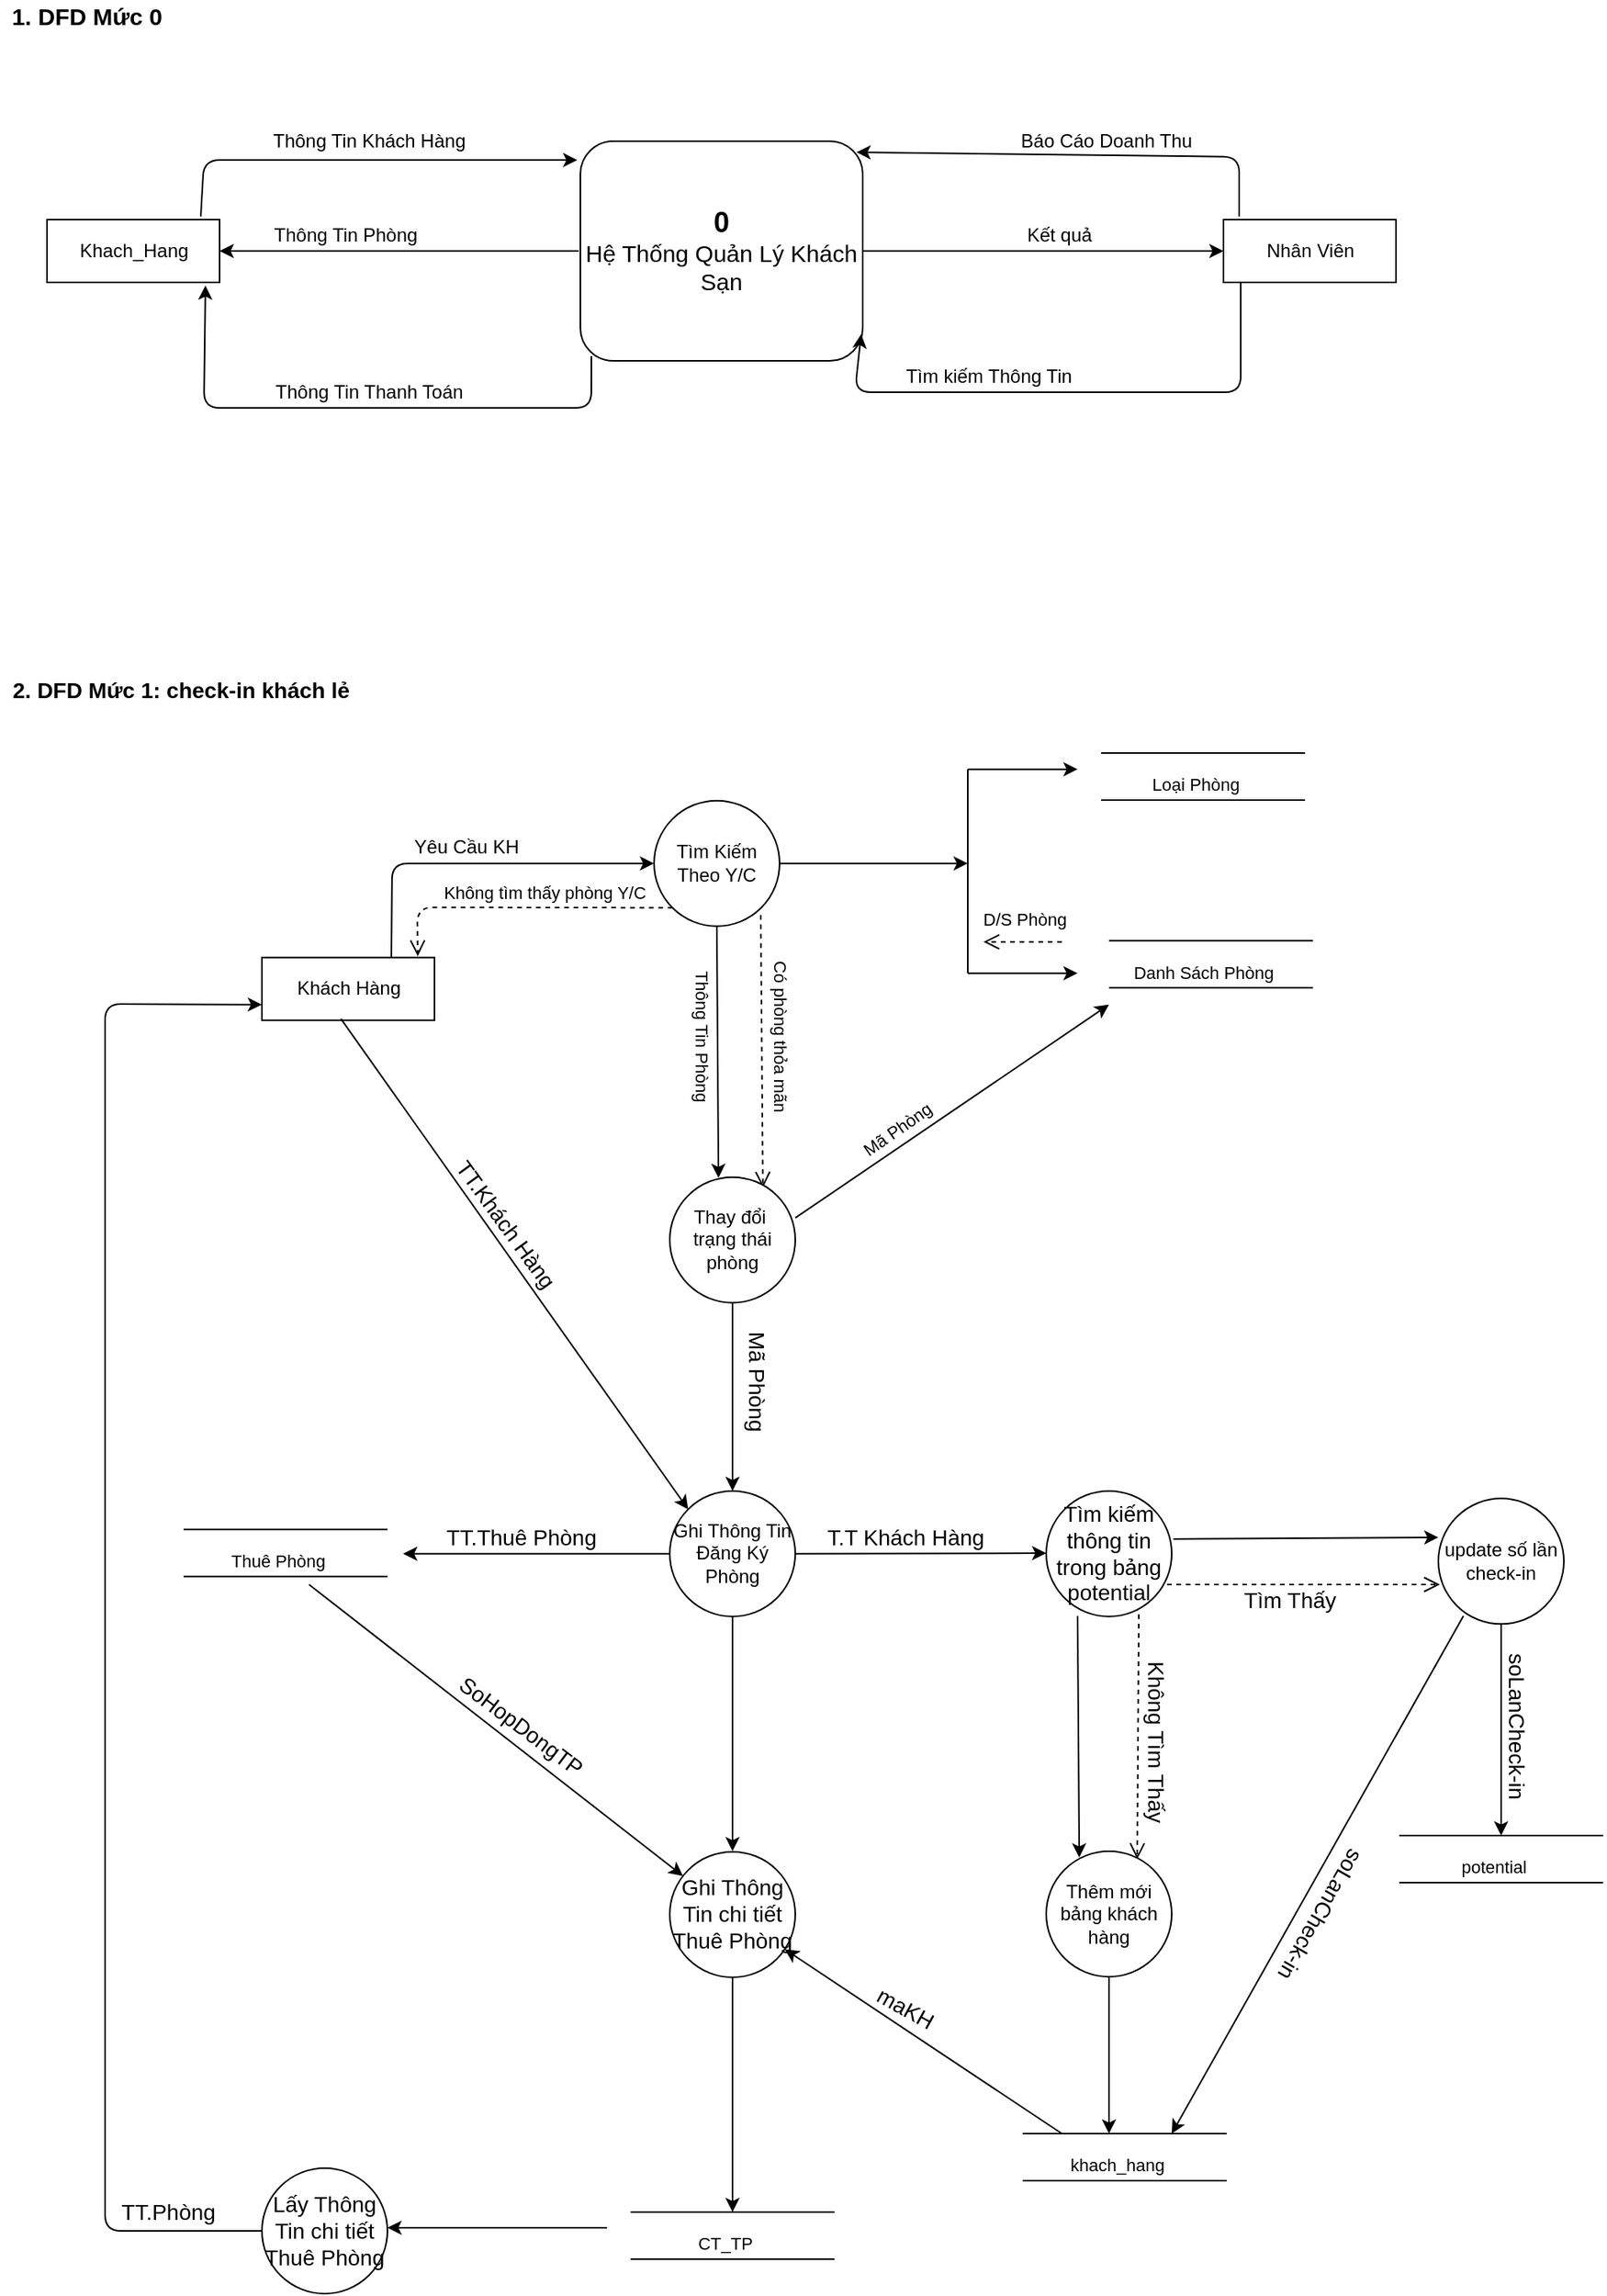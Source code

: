 <mxfile version="14.1.2" type="github">
  <diagram name="Page-1" id="e7e014a7-5840-1c2e-5031-d8a46d1fe8dd">
    <mxGraphModel dx="1673" dy="946" grid="1" gridSize="10" guides="1" tooltips="1" connect="1" arrows="1" fold="1" page="1" pageScale="1" pageWidth="1169" pageHeight="826" background="#ffffff" math="0" shadow="0">
      <root>
        <mxCell id="0" />
        <mxCell id="1" parent="0" />
        <mxCell id="tYLHyqTt-1DBQ8F93RRt-41" value="Khach_Hang" style="html=1;" vertex="1" parent="1">
          <mxGeometry x="70" y="280" width="110" height="40" as="geometry" />
        </mxCell>
        <mxCell id="tYLHyqTt-1DBQ8F93RRt-42" value="Nhân Viên" style="html=1;" vertex="1" parent="1">
          <mxGeometry x="820" y="280" width="110" height="40" as="geometry" />
        </mxCell>
        <mxCell id="tYLHyqTt-1DBQ8F93RRt-45" value="&lt;font&gt;&lt;span style=&quot;font-weight: bold ; font-size: 18px&quot;&gt;0&lt;/span&gt;&lt;br&gt;&lt;font style=&quot;font-size: 15px&quot;&gt;Hệ Thống Quản Lý Khách Sạn&lt;/font&gt;&lt;br&gt;&lt;/font&gt;" style="rounded=1;whiteSpace=wrap;html=1;align=center;" vertex="1" parent="1">
          <mxGeometry x="410" y="230" width="180" height="140" as="geometry" />
        </mxCell>
        <mxCell id="tYLHyqTt-1DBQ8F93RRt-46" value="" style="endArrow=classic;html=1;entryX=-0.011;entryY=0.086;entryDx=0;entryDy=0;entryPerimeter=0;exitX=0.891;exitY=-0.05;exitDx=0;exitDy=0;exitPerimeter=0;" edge="1" parent="1" source="tYLHyqTt-1DBQ8F93RRt-41" target="tYLHyqTt-1DBQ8F93RRt-45">
          <mxGeometry width="50" height="50" relative="1" as="geometry">
            <mxPoint x="170" y="270" as="sourcePoint" />
            <mxPoint x="610" y="490" as="targetPoint" />
            <Array as="points">
              <mxPoint x="170" y="242" />
            </Array>
          </mxGeometry>
        </mxCell>
        <mxCell id="tYLHyqTt-1DBQ8F93RRt-47" value="Thông Tin Khách Hàng" style="text;html=1;align=center;verticalAlign=middle;resizable=0;points=[];autosize=1;" vertex="1" parent="1">
          <mxGeometry x="205" y="220" width="140" height="20" as="geometry" />
        </mxCell>
        <mxCell id="tYLHyqTt-1DBQ8F93RRt-48" value="" style="endArrow=classic;html=1;" edge="1" parent="1">
          <mxGeometry width="50" height="50" relative="1" as="geometry">
            <mxPoint x="409" y="300" as="sourcePoint" />
            <mxPoint x="180" y="300" as="targetPoint" />
          </mxGeometry>
        </mxCell>
        <mxCell id="tYLHyqTt-1DBQ8F93RRt-49" value="Thông Tin Phòng" style="text;html=1;align=center;verticalAlign=middle;resizable=0;points=[];autosize=1;" vertex="1" parent="1">
          <mxGeometry x="205" y="280" width="110" height="20" as="geometry" />
        </mxCell>
        <mxCell id="tYLHyqTt-1DBQ8F93RRt-50" value="" style="endArrow=classic;html=1;exitX=0.039;exitY=0.979;exitDx=0;exitDy=0;exitPerimeter=0;entryX=0.918;entryY=1.05;entryDx=0;entryDy=0;entryPerimeter=0;" edge="1" parent="1" source="tYLHyqTt-1DBQ8F93RRt-45" target="tYLHyqTt-1DBQ8F93RRt-41">
          <mxGeometry width="50" height="50" relative="1" as="geometry">
            <mxPoint x="560" y="340" as="sourcePoint" />
            <mxPoint x="167" y="330" as="targetPoint" />
            <Array as="points">
              <mxPoint x="417" y="400" />
              <mxPoint x="170" y="400" />
            </Array>
          </mxGeometry>
        </mxCell>
        <mxCell id="tYLHyqTt-1DBQ8F93RRt-51" value="Thông Tin Thanh Toán" style="text;html=1;align=center;verticalAlign=middle;resizable=0;points=[];autosize=1;" vertex="1" parent="1">
          <mxGeometry x="205" y="380" width="140" height="20" as="geometry" />
        </mxCell>
        <mxCell id="tYLHyqTt-1DBQ8F93RRt-53" value="" style="endArrow=classic;html=1;entryX=0.978;entryY=0.05;entryDx=0;entryDy=0;entryPerimeter=0;" edge="1" parent="1" target="tYLHyqTt-1DBQ8F93RRt-45">
          <mxGeometry width="50" height="50" relative="1" as="geometry">
            <mxPoint x="830" y="278" as="sourcePoint" />
            <mxPoint x="610" y="290" as="targetPoint" />
            <Array as="points">
              <mxPoint x="830" y="240" />
            </Array>
          </mxGeometry>
        </mxCell>
        <mxCell id="tYLHyqTt-1DBQ8F93RRt-54" value="Báo Cáo Doanh Thu" style="text;html=1;align=center;verticalAlign=middle;resizable=0;points=[];autosize=1;" vertex="1" parent="1">
          <mxGeometry x="685" y="220" width="120" height="20" as="geometry" />
        </mxCell>
        <mxCell id="tYLHyqTt-1DBQ8F93RRt-55" value="" style="endArrow=classic;html=1;" edge="1" parent="1">
          <mxGeometry width="50" height="50" relative="1" as="geometry">
            <mxPoint x="831" y="320" as="sourcePoint" />
            <mxPoint x="589" y="353" as="targetPoint" />
            <Array as="points">
              <mxPoint x="831" y="390" />
              <mxPoint x="585" y="390" />
            </Array>
          </mxGeometry>
        </mxCell>
        <mxCell id="tYLHyqTt-1DBQ8F93RRt-57" value="Tìm kiếm Thông Tin" style="text;html=1;align=center;verticalAlign=middle;resizable=0;points=[];autosize=1;" vertex="1" parent="1">
          <mxGeometry x="610" y="370" width="120" height="20" as="geometry" />
        </mxCell>
        <mxCell id="tYLHyqTt-1DBQ8F93RRt-58" value="" style="endArrow=classic;html=1;exitX=1;exitY=0.5;exitDx=0;exitDy=0;entryX=0;entryY=0.5;entryDx=0;entryDy=0;" edge="1" parent="1" source="tYLHyqTt-1DBQ8F93RRt-45" target="tYLHyqTt-1DBQ8F93RRt-42">
          <mxGeometry width="50" height="50" relative="1" as="geometry">
            <mxPoint x="560" y="340" as="sourcePoint" />
            <mxPoint x="810" y="300" as="targetPoint" />
          </mxGeometry>
        </mxCell>
        <mxCell id="tYLHyqTt-1DBQ8F93RRt-59" value="Kết quả" style="text;html=1;align=center;verticalAlign=middle;resizable=0;points=[];autosize=1;" vertex="1" parent="1">
          <mxGeometry x="685" y="280" width="60" height="20" as="geometry" />
        </mxCell>
        <mxCell id="tYLHyqTt-1DBQ8F93RRt-60" value="&lt;b&gt;&lt;font style=&quot;font-size: 15px&quot;&gt;1. DFD Mức 0&lt;/font&gt;&lt;/b&gt;" style="text;html=1;align=center;verticalAlign=middle;resizable=0;points=[];autosize=1;" vertex="1" parent="1">
          <mxGeometry x="40" y="140" width="110" height="20" as="geometry" />
        </mxCell>
        <mxCell id="tYLHyqTt-1DBQ8F93RRt-61" value="&lt;b style=&quot;font-size: 14px;&quot;&gt;2. DFD Mức 1: check-in khách lẻ&lt;/b&gt;" style="text;html=1;align=center;verticalAlign=middle;resizable=0;points=[];autosize=1;fontSize=14;" vertex="1" parent="1">
          <mxGeometry x="40" y="570" width="230" height="20" as="geometry" />
        </mxCell>
        <mxCell id="tYLHyqTt-1DBQ8F93RRt-62" value="Khách Hàng" style="html=1;" vertex="1" parent="1">
          <mxGeometry x="207" y="750.34" width="110" height="40" as="geometry" />
        </mxCell>
        <mxCell id="tYLHyqTt-1DBQ8F93RRt-63" value="" style="endArrow=classic;html=1;exitX=0.75;exitY=0;exitDx=0;exitDy=0;" edge="1" parent="1" source="tYLHyqTt-1DBQ8F93RRt-62">
          <mxGeometry width="50" height="50" relative="1" as="geometry">
            <mxPoint x="297" y="690.34" as="sourcePoint" />
            <mxPoint x="457" y="690.34" as="targetPoint" />
            <Array as="points">
              <mxPoint x="290" y="690.34" />
            </Array>
          </mxGeometry>
        </mxCell>
        <mxCell id="tYLHyqTt-1DBQ8F93RRt-64" value="Yêu Cầu KH" style="text;html=1;align=center;verticalAlign=middle;resizable=0;points=[];autosize=1;" vertex="1" parent="1">
          <mxGeometry x="297" y="670.34" width="80" height="20" as="geometry" />
        </mxCell>
        <mxCell id="tYLHyqTt-1DBQ8F93RRt-65" value="Tìm Kiếm Theo Y/C" style="ellipse;whiteSpace=wrap;html=1;aspect=fixed;align=center;" vertex="1" parent="1">
          <mxGeometry x="457" y="650.34" width="80" height="80" as="geometry" />
        </mxCell>
        <mxCell id="tYLHyqTt-1DBQ8F93RRt-67" value="" style="endArrow=classic;html=1;exitX=1;exitY=0.5;exitDx=0;exitDy=0;" edge="1" parent="1" source="tYLHyqTt-1DBQ8F93RRt-65">
          <mxGeometry width="50" height="50" relative="1" as="geometry">
            <mxPoint x="587" y="640.34" as="sourcePoint" />
            <mxPoint x="657" y="690.34" as="targetPoint" />
          </mxGeometry>
        </mxCell>
        <mxCell id="tYLHyqTt-1DBQ8F93RRt-68" value="" style="endArrow=none;html=1;" edge="1" parent="1">
          <mxGeometry width="50" height="50" relative="1" as="geometry">
            <mxPoint x="657" y="630.34" as="sourcePoint" />
            <mxPoint x="657" y="760.34" as="targetPoint" />
          </mxGeometry>
        </mxCell>
        <mxCell id="tYLHyqTt-1DBQ8F93RRt-69" value="" style="endArrow=none;html=1;" edge="1" parent="1">
          <mxGeometry width="50" height="50" relative="1" as="geometry">
            <mxPoint x="742" y="620.0" as="sourcePoint" />
            <mxPoint x="872" y="620.0" as="targetPoint" />
          </mxGeometry>
        </mxCell>
        <mxCell id="tYLHyqTt-1DBQ8F93RRt-70" value="" style="endArrow=none;html=1;" edge="1" parent="1">
          <mxGeometry width="50" height="50" relative="1" as="geometry">
            <mxPoint x="742" y="650" as="sourcePoint" />
            <mxPoint x="872" y="650" as="targetPoint" />
          </mxGeometry>
        </mxCell>
        <mxCell id="tYLHyqTt-1DBQ8F93RRt-75" value="" style="endArrow=none;html=1;" edge="1" parent="1">
          <mxGeometry width="50" height="50" relative="1" as="geometry">
            <mxPoint x="747" y="739.65" as="sourcePoint" />
            <mxPoint x="877" y="739.65" as="targetPoint" />
          </mxGeometry>
        </mxCell>
        <mxCell id="tYLHyqTt-1DBQ8F93RRt-76" value="" style="endArrow=none;html=1;" edge="1" parent="1">
          <mxGeometry width="50" height="50" relative="1" as="geometry">
            <mxPoint x="747" y="769.65" as="sourcePoint" />
            <mxPoint x="877" y="769.65" as="targetPoint" />
          </mxGeometry>
        </mxCell>
        <mxCell id="tYLHyqTt-1DBQ8F93RRt-77" value="" style="endArrow=classic;html=1;" edge="1" parent="1">
          <mxGeometry width="50" height="50" relative="1" as="geometry">
            <mxPoint x="657" y="630.34" as="sourcePoint" />
            <mxPoint x="727" y="630.34" as="targetPoint" />
          </mxGeometry>
        </mxCell>
        <mxCell id="tYLHyqTt-1DBQ8F93RRt-78" value="" style="endArrow=classic;html=1;" edge="1" parent="1">
          <mxGeometry width="50" height="50" relative="1" as="geometry">
            <mxPoint x="657" y="760.34" as="sourcePoint" />
            <mxPoint x="727" y="760.34" as="targetPoint" />
          </mxGeometry>
        </mxCell>
        <mxCell id="tYLHyqTt-1DBQ8F93RRt-81" value="Loại Phòng" style="text;html=1;align=center;verticalAlign=middle;resizable=0;points=[];autosize=1;fontSize=11;" vertex="1" parent="1">
          <mxGeometry x="767" y="630.34" width="70" height="20" as="geometry" />
        </mxCell>
        <mxCell id="tYLHyqTt-1DBQ8F93RRt-82" value="Danh Sách Phòng" style="text;html=1;align=center;verticalAlign=middle;resizable=0;points=[];autosize=1;fontSize=11;" vertex="1" parent="1">
          <mxGeometry x="757" y="750.34" width="100" height="20" as="geometry" />
        </mxCell>
        <mxCell id="tYLHyqTt-1DBQ8F93RRt-84" value="D/S Phòng" style="html=1;verticalAlign=bottom;endArrow=open;dashed=1;endSize=8;fontSize=11;" edge="1" parent="1">
          <mxGeometry x="-0.014" y="-5" relative="1" as="geometry">
            <mxPoint x="717" y="740.34" as="sourcePoint" />
            <mxPoint x="667" y="740.34" as="targetPoint" />
            <mxPoint as="offset" />
          </mxGeometry>
        </mxCell>
        <mxCell id="tYLHyqTt-1DBQ8F93RRt-85" value="Không tìm thấy phòng Y/C" style="html=1;verticalAlign=bottom;endArrow=open;dashed=1;endSize=8;fontSize=11;entryX=0.903;entryY=-0.022;entryDx=0;entryDy=0;entryPerimeter=0;exitX=0;exitY=1;exitDx=0;exitDy=0;" edge="1" parent="1" source="tYLHyqTt-1DBQ8F93RRt-65" target="tYLHyqTt-1DBQ8F93RRt-62">
          <mxGeometry x="-0.157" relative="1" as="geometry">
            <mxPoint x="717" y="770.34" as="sourcePoint" />
            <mxPoint x="637" y="770.34" as="targetPoint" />
            <Array as="points">
              <mxPoint x="306" y="718.34" />
            </Array>
            <mxPoint as="offset" />
          </mxGeometry>
        </mxCell>
        <mxCell id="tYLHyqTt-1DBQ8F93RRt-86" value="" style="html=1;verticalAlign=bottom;endArrow=open;dashed=1;endSize=8;fontSize=11;exitX=0.85;exitY=0.911;exitDx=0;exitDy=0;exitPerimeter=0;entryX=0.742;entryY=0.084;entryDx=0;entryDy=0;entryPerimeter=0;" edge="1" parent="1" source="tYLHyqTt-1DBQ8F93RRt-65" target="tYLHyqTt-1DBQ8F93RRt-90">
          <mxGeometry x="-0.101" y="22" relative="1" as="geometry">
            <mxPoint x="717" y="910.34" as="sourcePoint" />
            <mxPoint x="525" y="890.34" as="targetPoint" />
            <mxPoint as="offset" />
          </mxGeometry>
        </mxCell>
        <mxCell id="tYLHyqTt-1DBQ8F93RRt-87" value="Có phòng thỏa mãn" style="text;html=1;align=center;verticalAlign=middle;resizable=0;points=[];autosize=1;fontSize=11;rotation=90;" vertex="1" parent="1">
          <mxGeometry x="482" y="790.34" width="110" height="20" as="geometry" />
        </mxCell>
        <mxCell id="tYLHyqTt-1DBQ8F93RRt-89" value="Thông Tin Phòng" style="text;html=1;align=center;verticalAlign=middle;resizable=0;points=[];autosize=1;fontSize=11;rotation=90;" vertex="1" parent="1">
          <mxGeometry x="437" y="790.34" width="100" height="20" as="geometry" />
        </mxCell>
        <mxCell id="tYLHyqTt-1DBQ8F93RRt-90" value="Thay đổi&amp;nbsp; trạng thái phòng" style="ellipse;whiteSpace=wrap;html=1;aspect=fixed;align=center;" vertex="1" parent="1">
          <mxGeometry x="467" y="890.34" width="80" height="80" as="geometry" />
        </mxCell>
        <mxCell id="tYLHyqTt-1DBQ8F93RRt-91" value="" style="endArrow=classic;html=1;fontSize=11;entryX=0.388;entryY=0.006;entryDx=0;entryDy=0;entryPerimeter=0;exitX=0.5;exitY=1;exitDx=0;exitDy=0;" edge="1" parent="1" source="tYLHyqTt-1DBQ8F93RRt-65" target="tYLHyqTt-1DBQ8F93RRt-90">
          <mxGeometry width="50" height="50" relative="1" as="geometry">
            <mxPoint x="647" y="830.34" as="sourcePoint" />
            <mxPoint x="697" y="780.34" as="targetPoint" />
          </mxGeometry>
        </mxCell>
        <mxCell id="tYLHyqTt-1DBQ8F93RRt-92" value="" style="endArrow=classic;html=1;fontSize=11;exitX=1;exitY=0.325;exitDx=0;exitDy=0;exitPerimeter=0;" edge="1" parent="1" source="tYLHyqTt-1DBQ8F93RRt-90">
          <mxGeometry width="50" height="50" relative="1" as="geometry">
            <mxPoint x="507" y="740.34" as="sourcePoint" />
            <mxPoint x="747" y="780.34" as="targetPoint" />
          </mxGeometry>
        </mxCell>
        <mxCell id="tYLHyqTt-1DBQ8F93RRt-93" value="Mã Phòng" style="text;html=1;align=center;verticalAlign=middle;resizable=0;points=[];autosize=1;fontSize=11;rotation=325;" vertex="1" parent="1">
          <mxGeometry x="577" y="850.34" width="70" height="20" as="geometry" />
        </mxCell>
        <mxCell id="tYLHyqTt-1DBQ8F93RRt-94" value="" style="endArrow=classic;html=1;fontSize=14;exitX=0.5;exitY=1;exitDx=0;exitDy=0;" edge="1" parent="1" source="tYLHyqTt-1DBQ8F93RRt-90" target="tYLHyqTt-1DBQ8F93RRt-96">
          <mxGeometry width="50" height="50" relative="1" as="geometry">
            <mxPoint x="537" y="980.34" as="sourcePoint" />
            <mxPoint x="507" y="1050.34" as="targetPoint" />
          </mxGeometry>
        </mxCell>
        <mxCell id="tYLHyqTt-1DBQ8F93RRt-95" value="" style="endArrow=classic;html=1;fontSize=14;exitX=0.458;exitY=0.978;exitDx=0;exitDy=0;exitPerimeter=0;entryX=0;entryY=0;entryDx=0;entryDy=0;" edge="1" parent="1" source="tYLHyqTt-1DBQ8F93RRt-62" target="tYLHyqTt-1DBQ8F93RRt-96">
          <mxGeometry width="50" height="50" relative="1" as="geometry">
            <mxPoint x="537" y="980.34" as="sourcePoint" />
            <mxPoint x="457" y="1050.34" as="targetPoint" />
          </mxGeometry>
        </mxCell>
        <mxCell id="tYLHyqTt-1DBQ8F93RRt-96" value="Ghi Thông Tin Đăng Ký Phòng" style="ellipse;whiteSpace=wrap;html=1;aspect=fixed;" vertex="1" parent="1">
          <mxGeometry x="467" y="1090.34" width="80" height="80" as="geometry" />
        </mxCell>
        <mxCell id="tYLHyqTt-1DBQ8F93RRt-97" value="TT.Khách Hàng" style="text;html=1;align=center;verticalAlign=middle;resizable=0;points=[];autosize=1;fontSize=14;rotation=54;" vertex="1" parent="1">
          <mxGeometry x="307" y="910.34" width="110" height="20" as="geometry" />
        </mxCell>
        <mxCell id="tYLHyqTt-1DBQ8F93RRt-98" value="Mã Phòng" style="text;html=1;align=center;verticalAlign=middle;resizable=0;points=[];autosize=1;fontSize=14;rotation=90;" vertex="1" parent="1">
          <mxGeometry x="482" y="1010.34" width="80" height="20" as="geometry" />
        </mxCell>
        <mxCell id="tYLHyqTt-1DBQ8F93RRt-99" value="" style="endArrow=classic;html=1;fontSize=14;" edge="1" parent="1" source="tYLHyqTt-1DBQ8F93RRt-96">
          <mxGeometry width="50" height="50" relative="1" as="geometry">
            <mxPoint x="657" y="1050.34" as="sourcePoint" />
            <mxPoint x="297" y="1130.34" as="targetPoint" />
          </mxGeometry>
        </mxCell>
        <mxCell id="tYLHyqTt-1DBQ8F93RRt-100" value="" style="endArrow=none;html=1;" edge="1" parent="1">
          <mxGeometry width="50" height="50" relative="1" as="geometry">
            <mxPoint x="157" y="1114.84" as="sourcePoint" />
            <mxPoint x="287" y="1114.84" as="targetPoint" />
          </mxGeometry>
        </mxCell>
        <mxCell id="tYLHyqTt-1DBQ8F93RRt-101" value="" style="endArrow=none;html=1;" edge="1" parent="1">
          <mxGeometry width="50" height="50" relative="1" as="geometry">
            <mxPoint x="157" y="1144.84" as="sourcePoint" />
            <mxPoint x="287" y="1144.84" as="targetPoint" />
          </mxGeometry>
        </mxCell>
        <mxCell id="tYLHyqTt-1DBQ8F93RRt-102" value="Thuê Phòng" style="text;html=1;align=center;verticalAlign=middle;resizable=0;points=[];autosize=1;fontSize=11;" vertex="1" parent="1">
          <mxGeometry x="177" y="1125.18" width="80" height="20" as="geometry" />
        </mxCell>
        <mxCell id="tYLHyqTt-1DBQ8F93RRt-103" value="TT.Thuê Phòng" style="text;html=1;align=center;verticalAlign=middle;resizable=0;points=[];autosize=1;fontSize=14;" vertex="1" parent="1">
          <mxGeometry x="317" y="1110.34" width="110" height="20" as="geometry" />
        </mxCell>
        <mxCell id="tYLHyqTt-1DBQ8F93RRt-106" value="" style="endArrow=classic;html=1;fontSize=14;exitX=1;exitY=0.5;exitDx=0;exitDy=0;" edge="1" parent="1" source="tYLHyqTt-1DBQ8F93RRt-96">
          <mxGeometry width="50" height="50" relative="1" as="geometry">
            <mxPoint x="597" y="1080" as="sourcePoint" />
            <mxPoint x="707" y="1130" as="targetPoint" />
          </mxGeometry>
        </mxCell>
        <mxCell id="tYLHyqTt-1DBQ8F93RRt-107" value="T.T Khách Hàng" style="text;html=1;align=center;verticalAlign=middle;resizable=0;points=[];autosize=1;fontSize=14;" vertex="1" parent="1">
          <mxGeometry x="557" y="1110.34" width="120" height="20" as="geometry" />
        </mxCell>
        <mxCell id="tYLHyqTt-1DBQ8F93RRt-111" value="Tìm kiếm thông tin trong bảng potential" style="ellipse;whiteSpace=wrap;html=1;aspect=fixed;fontSize=14;align=center;" vertex="1" parent="1">
          <mxGeometry x="707" y="1090.34" width="80" height="80" as="geometry" />
        </mxCell>
        <mxCell id="tYLHyqTt-1DBQ8F93RRt-112" value="" style="html=1;verticalAlign=bottom;endArrow=open;dashed=1;endSize=8;fontSize=11;exitX=0.738;exitY=0.983;exitDx=0;exitDy=0;exitPerimeter=0;entryX=0.725;entryY=0.063;entryDx=0;entryDy=0;entryPerimeter=0;" edge="1" parent="1" source="tYLHyqTt-1DBQ8F93RRt-111" target="tYLHyqTt-1DBQ8F93RRt-122">
          <mxGeometry x="-0.101" y="22" relative="1" as="geometry">
            <mxPoint x="807" y="1030" as="sourcePoint" />
            <mxPoint x="770" y="1320" as="targetPoint" />
            <mxPoint as="offset" />
          </mxGeometry>
        </mxCell>
        <mxCell id="tYLHyqTt-1DBQ8F93RRt-113" value="" style="html=1;verticalAlign=bottom;endArrow=open;dashed=1;endSize=8;fontSize=11;" edge="1" parent="1">
          <mxGeometry x="-0.101" y="22" relative="1" as="geometry">
            <mxPoint x="784" y="1150" as="sourcePoint" />
            <mxPoint x="958" y="1150" as="targetPoint" />
            <mxPoint as="offset" />
          </mxGeometry>
        </mxCell>
        <mxCell id="tYLHyqTt-1DBQ8F93RRt-114" value="Tìm Thấy" style="text;html=1;align=center;verticalAlign=middle;resizable=0;points=[];autosize=1;fontSize=14;" vertex="1" parent="1">
          <mxGeometry x="827" y="1150.34" width="70" height="20" as="geometry" />
        </mxCell>
        <mxCell id="tYLHyqTt-1DBQ8F93RRt-118" value="" style="endArrow=classic;html=1;fontSize=14;exitX=1.013;exitY=0.383;exitDx=0;exitDy=0;exitPerimeter=0;entryX=0;entryY=0.31;entryDx=0;entryDy=0;entryPerimeter=0;" edge="1" parent="1" source="tYLHyqTt-1DBQ8F93RRt-111" target="tYLHyqTt-1DBQ8F93RRt-120">
          <mxGeometry width="50" height="50" relative="1" as="geometry">
            <mxPoint x="597" y="1260" as="sourcePoint" />
            <mxPoint x="937" y="1120" as="targetPoint" />
          </mxGeometry>
        </mxCell>
        <mxCell id="tYLHyqTt-1DBQ8F93RRt-120" value="update số lần check-in" style="ellipse;whiteSpace=wrap;html=1;aspect=fixed;" vertex="1" parent="1">
          <mxGeometry x="957" y="1095.18" width="80" height="80" as="geometry" />
        </mxCell>
        <mxCell id="tYLHyqTt-1DBQ8F93RRt-121" value="Không Tìm Thấy" style="text;html=1;align=center;verticalAlign=middle;resizable=0;points=[];autosize=1;fontSize=14;rotation=90;" vertex="1" parent="1">
          <mxGeometry x="717" y="1240" width="120" height="20" as="geometry" />
        </mxCell>
        <mxCell id="tYLHyqTt-1DBQ8F93RRt-122" value="Thêm mới bảng khách hàng" style="ellipse;whiteSpace=wrap;html=1;aspect=fixed;" vertex="1" parent="1">
          <mxGeometry x="707" y="1320.0" width="80" height="80" as="geometry" />
        </mxCell>
        <mxCell id="tYLHyqTt-1DBQ8F93RRt-123" value="" style="endArrow=classic;html=1;fontSize=14;exitX=0.25;exitY=0.996;exitDx=0;exitDy=0;exitPerimeter=0;entryX=0.263;entryY=0.05;entryDx=0;entryDy=0;entryPerimeter=0;" edge="1" parent="1" source="tYLHyqTt-1DBQ8F93RRt-111" target="tYLHyqTt-1DBQ8F93RRt-122">
          <mxGeometry width="50" height="50" relative="1" as="geometry">
            <mxPoint x="798.04" y="1130.98" as="sourcePoint" />
            <mxPoint x="967" y="1129.98" as="targetPoint" />
          </mxGeometry>
        </mxCell>
        <mxCell id="tYLHyqTt-1DBQ8F93RRt-124" value="" style="endArrow=none;html=1;" edge="1" parent="1">
          <mxGeometry width="50" height="50" relative="1" as="geometry">
            <mxPoint x="692" y="1500" as="sourcePoint" />
            <mxPoint x="822" y="1500" as="targetPoint" />
          </mxGeometry>
        </mxCell>
        <mxCell id="tYLHyqTt-1DBQ8F93RRt-125" value="" style="endArrow=none;html=1;" edge="1" parent="1">
          <mxGeometry width="50" height="50" relative="1" as="geometry">
            <mxPoint x="692" y="1530.0" as="sourcePoint" />
            <mxPoint x="822" y="1530.0" as="targetPoint" />
          </mxGeometry>
        </mxCell>
        <mxCell id="tYLHyqTt-1DBQ8F93RRt-126" value="khach_hang" style="text;html=1;align=center;verticalAlign=middle;resizable=0;points=[];autosize=1;fontSize=11;" vertex="1" parent="1">
          <mxGeometry x="712" y="1510.34" width="80" height="20" as="geometry" />
        </mxCell>
        <mxCell id="tYLHyqTt-1DBQ8F93RRt-127" value="" style="endArrow=classic;html=1;fontSize=14;exitX=0.5;exitY=1;exitDx=0;exitDy=0;" edge="1" parent="1" source="tYLHyqTt-1DBQ8F93RRt-122">
          <mxGeometry width="50" height="50" relative="1" as="geometry">
            <mxPoint x="777" y="1560" as="sourcePoint" />
            <mxPoint x="747" y="1500" as="targetPoint" />
          </mxGeometry>
        </mxCell>
        <mxCell id="tYLHyqTt-1DBQ8F93RRt-128" value="" style="endArrow=classic;html=1;fontSize=14;exitX=0.5;exitY=1;exitDx=0;exitDy=0;" edge="1" parent="1" source="tYLHyqTt-1DBQ8F93RRt-120">
          <mxGeometry width="50" height="50" relative="1" as="geometry">
            <mxPoint x="777" y="1460" as="sourcePoint" />
            <mxPoint x="997" y="1310" as="targetPoint" />
          </mxGeometry>
        </mxCell>
        <mxCell id="tYLHyqTt-1DBQ8F93RRt-129" value="soLanCheck-in" style="text;html=1;align=center;verticalAlign=middle;resizable=0;points=[];autosize=1;fontSize=14;rotation=90;" vertex="1" parent="1">
          <mxGeometry x="952" y="1230" width="110" height="20" as="geometry" />
        </mxCell>
        <mxCell id="tYLHyqTt-1DBQ8F93RRt-130" value="" style="endArrow=none;html=1;" edge="1" parent="1">
          <mxGeometry width="50" height="50" relative="1" as="geometry">
            <mxPoint x="932" y="1310" as="sourcePoint" />
            <mxPoint x="1062" y="1310" as="targetPoint" />
          </mxGeometry>
        </mxCell>
        <mxCell id="tYLHyqTt-1DBQ8F93RRt-131" value="" style="endArrow=none;html=1;" edge="1" parent="1">
          <mxGeometry width="50" height="50" relative="1" as="geometry">
            <mxPoint x="932" y="1340" as="sourcePoint" />
            <mxPoint x="1062" y="1340" as="targetPoint" />
          </mxGeometry>
        </mxCell>
        <mxCell id="tYLHyqTt-1DBQ8F93RRt-132" value="potential" style="text;html=1;align=center;verticalAlign=middle;resizable=0;points=[];autosize=1;fontSize=11;" vertex="1" parent="1">
          <mxGeometry x="962" y="1320.34" width="60" height="20" as="geometry" />
        </mxCell>
        <mxCell id="tYLHyqTt-1DBQ8F93RRt-133" value="" style="endArrow=classic;html=1;fontSize=14;exitX=0.2;exitY=0.935;exitDx=0;exitDy=0;exitPerimeter=0;" edge="1" parent="1" source="tYLHyqTt-1DBQ8F93RRt-120">
          <mxGeometry width="50" height="50" relative="1" as="geometry">
            <mxPoint x="777" y="1460" as="sourcePoint" />
            <mxPoint x="787" y="1500" as="targetPoint" />
          </mxGeometry>
        </mxCell>
        <mxCell id="tYLHyqTt-1DBQ8F93RRt-134" value="soLanCheck-in" style="text;html=1;align=center;verticalAlign=middle;resizable=0;points=[];autosize=1;fontSize=14;rotation=120;" vertex="1" parent="1">
          <mxGeometry x="827" y="1350" width="110" height="20" as="geometry" />
        </mxCell>
        <mxCell id="tYLHyqTt-1DBQ8F93RRt-135" value="" style="endArrow=classic;html=1;fontSize=14;exitX=0.5;exitY=1;exitDx=0;exitDy=0;" edge="1" parent="1" source="tYLHyqTt-1DBQ8F93RRt-96">
          <mxGeometry width="50" height="50" relative="1" as="geometry">
            <mxPoint x="817" y="1260" as="sourcePoint" />
            <mxPoint x="507" y="1320" as="targetPoint" />
          </mxGeometry>
        </mxCell>
        <mxCell id="tYLHyqTt-1DBQ8F93RRt-136" value="Ghi Thông Tin chi tiết Thuê Phòng" style="ellipse;whiteSpace=wrap;html=1;aspect=fixed;fontSize=14;align=center;" vertex="1" parent="1">
          <mxGeometry x="467" y="1320.34" width="80" height="80" as="geometry" />
        </mxCell>
        <mxCell id="tYLHyqTt-1DBQ8F93RRt-137" value="" style="endArrow=classic;html=1;fontSize=14;" edge="1" parent="1" target="tYLHyqTt-1DBQ8F93RRt-136">
          <mxGeometry width="50" height="50" relative="1" as="geometry">
            <mxPoint x="717" y="1500" as="sourcePoint" />
            <mxPoint x="867" y="1430" as="targetPoint" />
          </mxGeometry>
        </mxCell>
        <mxCell id="tYLHyqTt-1DBQ8F93RRt-138" value="maKH" style="text;html=1;align=center;verticalAlign=middle;resizable=0;points=[];autosize=1;fontSize=14;rotation=29;" vertex="1" parent="1">
          <mxGeometry x="592" y="1410" width="50" height="20" as="geometry" />
        </mxCell>
        <mxCell id="tYLHyqTt-1DBQ8F93RRt-139" value="" style="endArrow=classic;html=1;fontSize=14;" edge="1" parent="1" target="tYLHyqTt-1DBQ8F93RRt-136">
          <mxGeometry width="50" height="50" relative="1" as="geometry">
            <mxPoint x="237" y="1150" as="sourcePoint" />
            <mxPoint x="867" y="1310" as="targetPoint" />
          </mxGeometry>
        </mxCell>
        <mxCell id="tYLHyqTt-1DBQ8F93RRt-140" value="SoHopDongTP" style="text;html=1;align=center;verticalAlign=middle;resizable=0;points=[];autosize=1;fontSize=14;rotation=37;" vertex="1" parent="1">
          <mxGeometry x="317" y="1230" width="110" height="20" as="geometry" />
        </mxCell>
        <mxCell id="tYLHyqTt-1DBQ8F93RRt-141" value="" style="endArrow=classic;html=1;fontSize=14;exitX=0.5;exitY=1;exitDx=0;exitDy=0;" edge="1" parent="1" source="tYLHyqTt-1DBQ8F93RRt-136">
          <mxGeometry width="50" height="50" relative="1" as="geometry">
            <mxPoint x="497" y="1640" as="sourcePoint" />
            <mxPoint x="507" y="1550" as="targetPoint" />
          </mxGeometry>
        </mxCell>
        <mxCell id="tYLHyqTt-1DBQ8F93RRt-143" value="" style="endArrow=none;html=1;" edge="1" parent="1">
          <mxGeometry width="50" height="50" relative="1" as="geometry">
            <mxPoint x="442" y="1550" as="sourcePoint" />
            <mxPoint x="572" y="1550" as="targetPoint" />
          </mxGeometry>
        </mxCell>
        <mxCell id="tYLHyqTt-1DBQ8F93RRt-144" value="" style="endArrow=none;html=1;" edge="1" parent="1">
          <mxGeometry width="50" height="50" relative="1" as="geometry">
            <mxPoint x="442" y="1580" as="sourcePoint" />
            <mxPoint x="572" y="1580" as="targetPoint" />
          </mxGeometry>
        </mxCell>
        <mxCell id="tYLHyqTt-1DBQ8F93RRt-145" value="CT_TP" style="text;html=1;align=center;verticalAlign=middle;resizable=0;points=[];autosize=1;fontSize=11;" vertex="1" parent="1">
          <mxGeometry x="477" y="1560.34" width="50" height="20" as="geometry" />
        </mxCell>
        <mxCell id="tYLHyqTt-1DBQ8F93RRt-146" value="" style="endArrow=classic;html=1;fontSize=14;" edge="1" parent="1">
          <mxGeometry width="50" height="50" relative="1" as="geometry">
            <mxPoint x="427" y="1560" as="sourcePoint" />
            <mxPoint x="287" y="1560" as="targetPoint" />
          </mxGeometry>
        </mxCell>
        <mxCell id="tYLHyqTt-1DBQ8F93RRt-147" value="Lấy Thông Tin chi tiết Thuê Phòng" style="ellipse;whiteSpace=wrap;html=1;aspect=fixed;fontSize=14;align=center;" vertex="1" parent="1">
          <mxGeometry x="207" y="1522" width="80" height="80" as="geometry" />
        </mxCell>
        <mxCell id="tYLHyqTt-1DBQ8F93RRt-148" value="" style="endArrow=classic;html=1;fontSize=14;exitX=0;exitY=0.5;exitDx=0;exitDy=0;entryX=0;entryY=0.75;entryDx=0;entryDy=0;" edge="1" parent="1" source="tYLHyqTt-1DBQ8F93RRt-147" target="tYLHyqTt-1DBQ8F93RRt-62">
          <mxGeometry width="50" height="50" relative="1" as="geometry">
            <mxPoint x="787" y="1510" as="sourcePoint" />
            <mxPoint x="107" y="780" as="targetPoint" />
            <Array as="points">
              <mxPoint x="107" y="1562" />
              <mxPoint x="107" y="780" />
            </Array>
          </mxGeometry>
        </mxCell>
        <mxCell id="tYLHyqTt-1DBQ8F93RRt-149" value="TT.Phòng" style="text;html=1;align=center;verticalAlign=middle;resizable=0;points=[];autosize=1;fontSize=14;" vertex="1" parent="1">
          <mxGeometry x="107" y="1540.34" width="80" height="20" as="geometry" />
        </mxCell>
      </root>
    </mxGraphModel>
  </diagram>
</mxfile>
